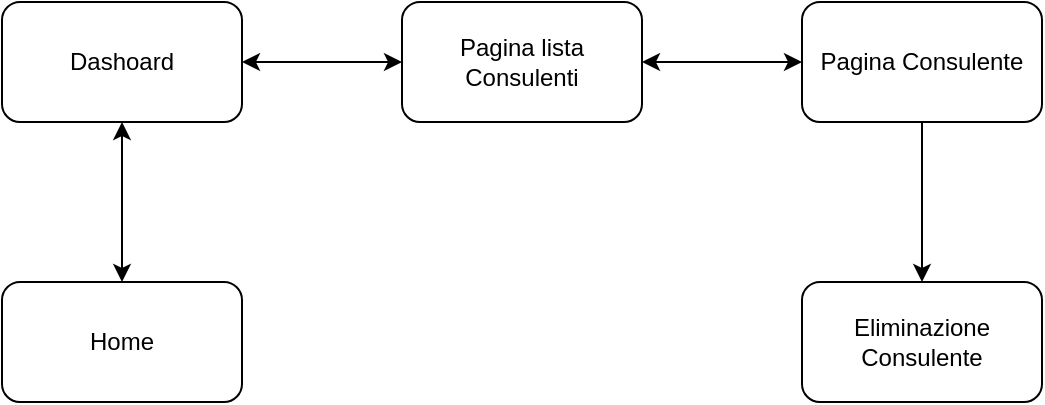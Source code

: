 <mxfile version="13.9.9" type="device"><diagram id="hoS6ToK3TllIXUoavCLs" name="Pagina-1"><mxGraphModel dx="1086" dy="806" grid="1" gridSize="10" guides="1" tooltips="1" connect="1" arrows="1" fold="1" page="1" pageScale="1" pageWidth="827" pageHeight="1169" math="0" shadow="0"><root><mxCell id="0"/><mxCell id="1" parent="0"/><mxCell id="0BBx6IBovWtCiWrXrwQF-2" value="Home" style="rounded=1;whiteSpace=wrap;html=1;" vertex="1" parent="1"><mxGeometry x="350" y="380" width="120" height="60" as="geometry"/></mxCell><mxCell id="0BBx6IBovWtCiWrXrwQF-3" value="Dashoard" style="whiteSpace=wrap;html=1;rounded=1;" vertex="1" parent="1"><mxGeometry x="350" y="240" width="120" height="60" as="geometry"/></mxCell><mxCell id="0BBx6IBovWtCiWrXrwQF-5" value="Pagina lista Consulenti" style="whiteSpace=wrap;html=1;rounded=1;" vertex="1" parent="1"><mxGeometry x="550" y="240" width="120" height="60" as="geometry"/></mxCell><mxCell id="0BBx6IBovWtCiWrXrwQF-10" value="" style="edgeStyle=orthogonalEdgeStyle;rounded=0;orthogonalLoop=1;jettySize=auto;html=1;" edge="1" parent="1" source="0BBx6IBovWtCiWrXrwQF-7" target="0BBx6IBovWtCiWrXrwQF-9"><mxGeometry relative="1" as="geometry"/></mxCell><mxCell id="0BBx6IBovWtCiWrXrwQF-7" value="Pagina Consulente" style="whiteSpace=wrap;html=1;rounded=1;" vertex="1" parent="1"><mxGeometry x="750" y="240" width="120" height="60" as="geometry"/></mxCell><mxCell id="0BBx6IBovWtCiWrXrwQF-9" value="Eliminazione Consulente" style="whiteSpace=wrap;html=1;rounded=1;" vertex="1" parent="1"><mxGeometry x="750" y="380" width="120" height="60" as="geometry"/></mxCell><mxCell id="0BBx6IBovWtCiWrXrwQF-11" value="" style="endArrow=classic;startArrow=classic;html=1;entryX=0.5;entryY=1;entryDx=0;entryDy=0;" edge="1" parent="1" source="0BBx6IBovWtCiWrXrwQF-2" target="0BBx6IBovWtCiWrXrwQF-3"><mxGeometry width="50" height="50" relative="1" as="geometry"><mxPoint x="600" y="760" as="sourcePoint"/><mxPoint x="650" y="710" as="targetPoint"/></mxGeometry></mxCell><mxCell id="0BBx6IBovWtCiWrXrwQF-12" value="" style="endArrow=classic;startArrow=classic;html=1;entryX=0;entryY=0.5;entryDx=0;entryDy=0;exitX=1;exitY=0.5;exitDx=0;exitDy=0;" edge="1" parent="1" source="0BBx6IBovWtCiWrXrwQF-5" target="0BBx6IBovWtCiWrXrwQF-7"><mxGeometry width="50" height="50" relative="1" as="geometry"><mxPoint x="660" y="620" as="sourcePoint"/><mxPoint x="710" y="570" as="targetPoint"/></mxGeometry></mxCell><mxCell id="0BBx6IBovWtCiWrXrwQF-13" value="" style="endArrow=classic;startArrow=classic;html=1;exitX=1;exitY=0.5;exitDx=0;exitDy=0;entryX=0;entryY=0.5;entryDx=0;entryDy=0;" edge="1" parent="1" source="0BBx6IBovWtCiWrXrwQF-3" target="0BBx6IBovWtCiWrXrwQF-5"><mxGeometry width="50" height="50" relative="1" as="geometry"><mxPoint x="680" y="280" as="sourcePoint"/><mxPoint x="550" y="280" as="targetPoint"/></mxGeometry></mxCell></root></mxGraphModel></diagram></mxfile>